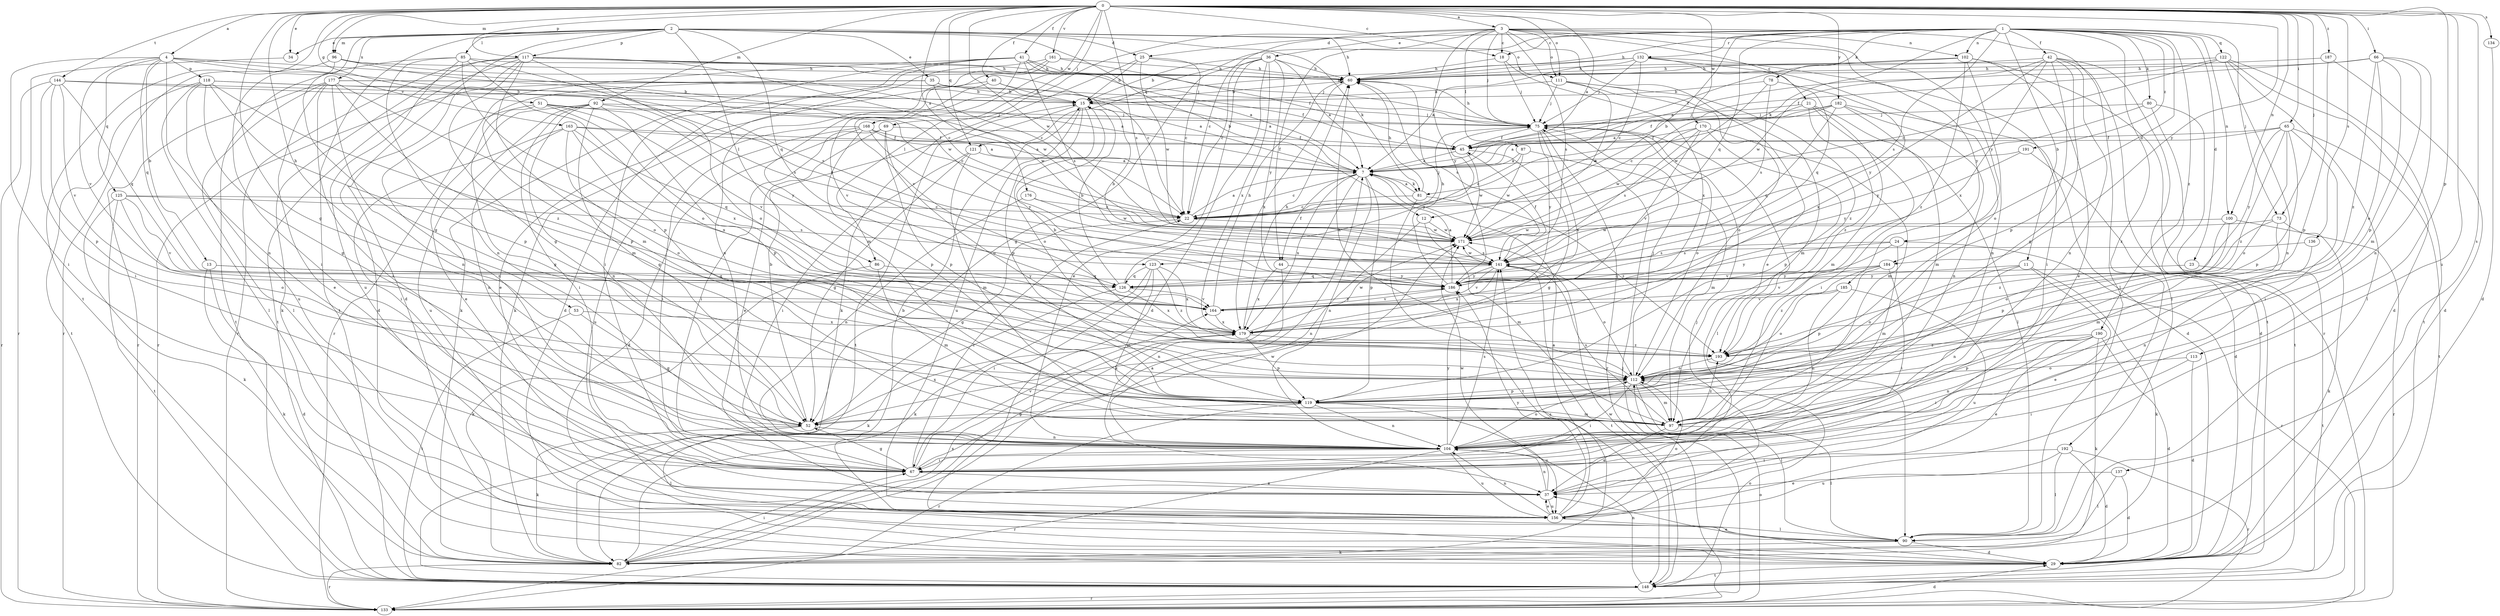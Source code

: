 strict digraph  {
0;
1;
2;
3;
4;
7;
11;
12;
13;
15;
18;
21;
22;
23;
24;
25;
29;
34;
35;
36;
37;
40;
41;
42;
44;
45;
51;
52;
53;
60;
65;
66;
67;
69;
73;
75;
78;
80;
81;
82;
85;
86;
87;
90;
92;
96;
97;
100;
102;
104;
111;
112;
113;
117;
118;
119;
121;
122;
123;
125;
126;
132;
133;
134;
136;
137;
141;
144;
148;
156;
161;
163;
164;
168;
170;
171;
176;
177;
179;
182;
184;
185;
186;
187;
190;
191;
192;
193;
0 -> 3  [label=a];
0 -> 4  [label=a];
0 -> 7  [label=a];
0 -> 18  [label=c];
0 -> 34  [label=e];
0 -> 40  [label=f];
0 -> 41  [label=f];
0 -> 51  [label=g];
0 -> 52  [label=g];
0 -> 53  [label=h];
0 -> 65  [label=i];
0 -> 66  [label=i];
0 -> 69  [label=j];
0 -> 73  [label=j];
0 -> 92  [label=m];
0 -> 96  [label=m];
0 -> 100  [label=n];
0 -> 111  [label=o];
0 -> 113  [label=p];
0 -> 117  [label=p];
0 -> 121  [label=q];
0 -> 134  [label=s];
0 -> 136  [label=s];
0 -> 137  [label=s];
0 -> 141  [label=s];
0 -> 144  [label=t];
0 -> 148  [label=t];
0 -> 156  [label=u];
0 -> 161  [label=v];
0 -> 168  [label=w];
0 -> 170  [label=w];
0 -> 171  [label=w];
0 -> 176  [label=x];
0 -> 182  [label=y];
0 -> 184  [label=y];
0 -> 187  [label=z];
1 -> 11  [label=b];
1 -> 12  [label=b];
1 -> 18  [label=c];
1 -> 23  [label=d];
1 -> 24  [label=d];
1 -> 25  [label=d];
1 -> 42  [label=f];
1 -> 60  [label=h];
1 -> 73  [label=j];
1 -> 78  [label=k];
1 -> 80  [label=k];
1 -> 81  [label=k];
1 -> 100  [label=n];
1 -> 102  [label=n];
1 -> 121  [label=q];
1 -> 122  [label=q];
1 -> 123  [label=q];
1 -> 132  [label=r];
1 -> 141  [label=s];
1 -> 190  [label=z];
1 -> 191  [label=z];
1 -> 192  [label=z];
2 -> 12  [label=b];
2 -> 25  [label=d];
2 -> 29  [label=d];
2 -> 34  [label=e];
2 -> 35  [label=e];
2 -> 52  [label=g];
2 -> 60  [label=h];
2 -> 81  [label=k];
2 -> 85  [label=l];
2 -> 86  [label=l];
2 -> 96  [label=m];
2 -> 111  [label=o];
2 -> 117  [label=p];
2 -> 123  [label=q];
2 -> 148  [label=t];
2 -> 177  [label=x];
3 -> 18  [label=c];
3 -> 21  [label=c];
3 -> 22  [label=c];
3 -> 36  [label=e];
3 -> 37  [label=e];
3 -> 44  [label=f];
3 -> 75  [label=j];
3 -> 86  [label=l];
3 -> 87  [label=l];
3 -> 90  [label=l];
3 -> 102  [label=n];
3 -> 111  [label=o];
3 -> 141  [label=s];
3 -> 184  [label=y];
3 -> 185  [label=y];
3 -> 186  [label=y];
4 -> 13  [label=b];
4 -> 22  [label=c];
4 -> 67  [label=i];
4 -> 104  [label=n];
4 -> 118  [label=p];
4 -> 125  [label=q];
4 -> 126  [label=q];
4 -> 141  [label=s];
4 -> 163  [label=v];
4 -> 164  [label=v];
7 -> 22  [label=c];
7 -> 44  [label=f];
7 -> 81  [label=k];
7 -> 82  [label=k];
7 -> 104  [label=n];
7 -> 119  [label=p];
7 -> 179  [label=x];
11 -> 37  [label=e];
11 -> 82  [label=k];
11 -> 104  [label=n];
11 -> 112  [label=o];
11 -> 186  [label=y];
12 -> 97  [label=m];
12 -> 104  [label=n];
12 -> 171  [label=w];
13 -> 29  [label=d];
13 -> 82  [label=k];
13 -> 126  [label=q];
13 -> 186  [label=y];
15 -> 75  [label=j];
15 -> 112  [label=o];
15 -> 119  [label=p];
15 -> 148  [label=t];
15 -> 156  [label=u];
18 -> 60  [label=h];
18 -> 75  [label=j];
18 -> 179  [label=x];
21 -> 45  [label=f];
21 -> 67  [label=i];
21 -> 75  [label=j];
21 -> 90  [label=l];
21 -> 97  [label=m];
21 -> 193  [label=z];
22 -> 7  [label=a];
22 -> 52  [label=g];
22 -> 75  [label=j];
22 -> 171  [label=w];
23 -> 126  [label=q];
23 -> 148  [label=t];
24 -> 97  [label=m];
24 -> 133  [label=r];
24 -> 141  [label=s];
24 -> 164  [label=v];
24 -> 186  [label=y];
25 -> 15  [label=b];
25 -> 22  [label=c];
25 -> 60  [label=h];
25 -> 82  [label=k];
25 -> 171  [label=w];
29 -> 37  [label=e];
29 -> 148  [label=t];
34 -> 133  [label=r];
35 -> 15  [label=b];
35 -> 45  [label=f];
35 -> 119  [label=p];
35 -> 133  [label=r];
35 -> 171  [label=w];
36 -> 7  [label=a];
36 -> 15  [label=b];
36 -> 22  [label=c];
36 -> 29  [label=d];
36 -> 37  [label=e];
36 -> 52  [label=g];
36 -> 60  [label=h];
36 -> 179  [label=x];
36 -> 186  [label=y];
37 -> 104  [label=n];
37 -> 156  [label=u];
37 -> 171  [label=w];
40 -> 7  [label=a];
40 -> 15  [label=b];
40 -> 37  [label=e];
40 -> 164  [label=v];
41 -> 7  [label=a];
41 -> 29  [label=d];
41 -> 60  [label=h];
41 -> 67  [label=i];
41 -> 75  [label=j];
41 -> 82  [label=k];
41 -> 133  [label=r];
41 -> 141  [label=s];
41 -> 164  [label=v];
42 -> 52  [label=g];
42 -> 60  [label=h];
42 -> 90  [label=l];
42 -> 104  [label=n];
42 -> 119  [label=p];
42 -> 148  [label=t];
42 -> 171  [label=w];
42 -> 179  [label=x];
42 -> 186  [label=y];
44 -> 104  [label=n];
44 -> 179  [label=x];
44 -> 186  [label=y];
45 -> 7  [label=a];
45 -> 52  [label=g];
45 -> 171  [label=w];
51 -> 52  [label=g];
51 -> 75  [label=j];
51 -> 104  [label=n];
51 -> 164  [label=v];
51 -> 179  [label=x];
51 -> 186  [label=y];
52 -> 15  [label=b];
52 -> 82  [label=k];
52 -> 90  [label=l];
52 -> 104  [label=n];
52 -> 179  [label=x];
53 -> 52  [label=g];
53 -> 148  [label=t];
53 -> 179  [label=x];
60 -> 15  [label=b];
60 -> 141  [label=s];
60 -> 179  [label=x];
65 -> 7  [label=a];
65 -> 45  [label=f];
65 -> 67  [label=i];
65 -> 112  [label=o];
65 -> 119  [label=p];
65 -> 148  [label=t];
65 -> 186  [label=y];
65 -> 193  [label=z];
66 -> 45  [label=f];
66 -> 60  [label=h];
66 -> 97  [label=m];
66 -> 104  [label=n];
66 -> 112  [label=o];
66 -> 119  [label=p];
66 -> 193  [label=z];
67 -> 22  [label=c];
67 -> 37  [label=e];
67 -> 52  [label=g];
67 -> 164  [label=v];
67 -> 171  [label=w];
69 -> 37  [label=e];
69 -> 45  [label=f];
69 -> 67  [label=i];
69 -> 112  [label=o];
69 -> 119  [label=p];
73 -> 82  [label=k];
73 -> 97  [label=m];
73 -> 171  [label=w];
73 -> 193  [label=z];
75 -> 45  [label=f];
75 -> 60  [label=h];
75 -> 90  [label=l];
75 -> 112  [label=o];
75 -> 133  [label=r];
75 -> 179  [label=x];
75 -> 186  [label=y];
78 -> 15  [label=b];
78 -> 141  [label=s];
78 -> 171  [label=w];
78 -> 179  [label=x];
80 -> 29  [label=d];
80 -> 75  [label=j];
80 -> 148  [label=t];
80 -> 186  [label=y];
81 -> 7  [label=a];
81 -> 22  [label=c];
81 -> 60  [label=h];
81 -> 148  [label=t];
81 -> 193  [label=z];
82 -> 7  [label=a];
82 -> 67  [label=i];
82 -> 133  [label=r];
82 -> 141  [label=s];
82 -> 179  [label=x];
85 -> 60  [label=h];
85 -> 104  [label=n];
85 -> 112  [label=o];
85 -> 119  [label=p];
85 -> 148  [label=t];
85 -> 156  [label=u];
85 -> 186  [label=y];
86 -> 82  [label=k];
86 -> 97  [label=m];
86 -> 126  [label=q];
87 -> 7  [label=a];
87 -> 22  [label=c];
87 -> 97  [label=m];
87 -> 171  [label=w];
90 -> 29  [label=d];
90 -> 82  [label=k];
92 -> 22  [label=c];
92 -> 37  [label=e];
92 -> 52  [label=g];
92 -> 67  [label=i];
92 -> 75  [label=j];
92 -> 104  [label=n];
92 -> 119  [label=p];
92 -> 156  [label=u];
96 -> 22  [label=c];
96 -> 60  [label=h];
96 -> 67  [label=i];
96 -> 133  [label=r];
96 -> 171  [label=w];
97 -> 37  [label=e];
97 -> 90  [label=l];
97 -> 141  [label=s];
97 -> 193  [label=z];
100 -> 112  [label=o];
100 -> 119  [label=p];
100 -> 133  [label=r];
100 -> 171  [label=w];
102 -> 37  [label=e];
102 -> 45  [label=f];
102 -> 60  [label=h];
102 -> 104  [label=n];
102 -> 133  [label=r];
102 -> 193  [label=z];
104 -> 67  [label=i];
104 -> 112  [label=o];
104 -> 133  [label=r];
104 -> 141  [label=s];
104 -> 156  [label=u];
104 -> 186  [label=y];
111 -> 15  [label=b];
111 -> 75  [label=j];
111 -> 97  [label=m];
111 -> 112  [label=o];
111 -> 171  [label=w];
111 -> 193  [label=z];
112 -> 60  [label=h];
112 -> 67  [label=i];
112 -> 75  [label=j];
112 -> 90  [label=l];
112 -> 97  [label=m];
112 -> 119  [label=p];
113 -> 29  [label=d];
113 -> 67  [label=i];
113 -> 112  [label=o];
117 -> 22  [label=c];
117 -> 29  [label=d];
117 -> 52  [label=g];
117 -> 60  [label=h];
117 -> 75  [label=j];
117 -> 82  [label=k];
117 -> 97  [label=m];
117 -> 112  [label=o];
117 -> 133  [label=r];
117 -> 148  [label=t];
117 -> 171  [label=w];
118 -> 7  [label=a];
118 -> 15  [label=b];
118 -> 52  [label=g];
118 -> 90  [label=l];
118 -> 119  [label=p];
118 -> 148  [label=t];
118 -> 156  [label=u];
118 -> 193  [label=z];
119 -> 52  [label=g];
119 -> 97  [label=m];
119 -> 104  [label=n];
119 -> 133  [label=r];
119 -> 156  [label=u];
121 -> 7  [label=a];
121 -> 52  [label=g];
121 -> 67  [label=i];
121 -> 97  [label=m];
122 -> 7  [label=a];
122 -> 22  [label=c];
122 -> 29  [label=d];
122 -> 60  [label=h];
122 -> 90  [label=l];
122 -> 104  [label=n];
122 -> 148  [label=t];
123 -> 67  [label=i];
123 -> 82  [label=k];
123 -> 97  [label=m];
123 -> 126  [label=q];
123 -> 179  [label=x];
123 -> 193  [label=z];
125 -> 22  [label=c];
125 -> 82  [label=k];
125 -> 112  [label=o];
125 -> 141  [label=s];
125 -> 148  [label=t];
125 -> 164  [label=v];
126 -> 15  [label=b];
126 -> 75  [label=j];
126 -> 82  [label=k];
126 -> 164  [label=v];
126 -> 179  [label=x];
132 -> 7  [label=a];
132 -> 15  [label=b];
132 -> 22  [label=c];
132 -> 60  [label=h];
132 -> 67  [label=i];
132 -> 75  [label=j];
132 -> 112  [label=o];
132 -> 126  [label=q];
133 -> 29  [label=d];
133 -> 75  [label=j];
133 -> 112  [label=o];
134 -> 29  [label=d];
136 -> 104  [label=n];
136 -> 141  [label=s];
137 -> 29  [label=d];
137 -> 37  [label=e];
137 -> 90  [label=l];
141 -> 15  [label=b];
141 -> 45  [label=f];
141 -> 112  [label=o];
141 -> 126  [label=q];
141 -> 148  [label=t];
141 -> 164  [label=v];
141 -> 171  [label=w];
141 -> 179  [label=x];
141 -> 186  [label=y];
144 -> 15  [label=b];
144 -> 67  [label=i];
144 -> 119  [label=p];
144 -> 126  [label=q];
144 -> 133  [label=r];
144 -> 141  [label=s];
144 -> 164  [label=v];
148 -> 104  [label=n];
148 -> 112  [label=o];
148 -> 133  [label=r];
148 -> 171  [label=w];
156 -> 7  [label=a];
156 -> 15  [label=b];
156 -> 37  [label=e];
156 -> 75  [label=j];
156 -> 90  [label=l];
156 -> 104  [label=n];
156 -> 112  [label=o];
156 -> 186  [label=y];
161 -> 45  [label=f];
161 -> 60  [label=h];
161 -> 82  [label=k];
161 -> 97  [label=m];
161 -> 104  [label=n];
163 -> 7  [label=a];
163 -> 45  [label=f];
163 -> 67  [label=i];
163 -> 104  [label=n];
163 -> 112  [label=o];
163 -> 126  [label=q];
163 -> 179  [label=x];
164 -> 60  [label=h];
164 -> 179  [label=x];
164 -> 186  [label=y];
168 -> 7  [label=a];
168 -> 29  [label=d];
168 -> 45  [label=f];
168 -> 67  [label=i];
168 -> 119  [label=p];
168 -> 156  [label=u];
168 -> 186  [label=y];
170 -> 45  [label=f];
170 -> 97  [label=m];
170 -> 119  [label=p];
170 -> 141  [label=s];
170 -> 164  [label=v];
170 -> 171  [label=w];
171 -> 141  [label=s];
176 -> 22  [label=c];
176 -> 104  [label=n];
176 -> 171  [label=w];
177 -> 7  [label=a];
177 -> 15  [label=b];
177 -> 37  [label=e];
177 -> 67  [label=i];
177 -> 90  [label=l];
177 -> 97  [label=m];
177 -> 104  [label=n];
177 -> 112  [label=o];
177 -> 133  [label=r];
179 -> 60  [label=h];
179 -> 119  [label=p];
179 -> 171  [label=w];
179 -> 193  [label=z];
182 -> 7  [label=a];
182 -> 22  [label=c];
182 -> 29  [label=d];
182 -> 75  [label=j];
182 -> 97  [label=m];
182 -> 104  [label=n];
182 -> 126  [label=q];
184 -> 67  [label=i];
184 -> 119  [label=p];
184 -> 164  [label=v];
184 -> 186  [label=y];
184 -> 193  [label=z];
185 -> 104  [label=n];
185 -> 112  [label=o];
185 -> 156  [label=u];
185 -> 164  [label=v];
186 -> 7  [label=a];
186 -> 60  [label=h];
186 -> 164  [label=v];
187 -> 29  [label=d];
187 -> 60  [label=h];
187 -> 119  [label=p];
190 -> 29  [label=d];
190 -> 37  [label=e];
190 -> 67  [label=i];
190 -> 82  [label=k];
190 -> 104  [label=n];
190 -> 119  [label=p];
190 -> 193  [label=z];
191 -> 7  [label=a];
191 -> 29  [label=d];
191 -> 186  [label=y];
192 -> 29  [label=d];
192 -> 67  [label=i];
192 -> 90  [label=l];
192 -> 133  [label=r];
192 -> 156  [label=u];
193 -> 15  [label=b];
193 -> 112  [label=o];
}
